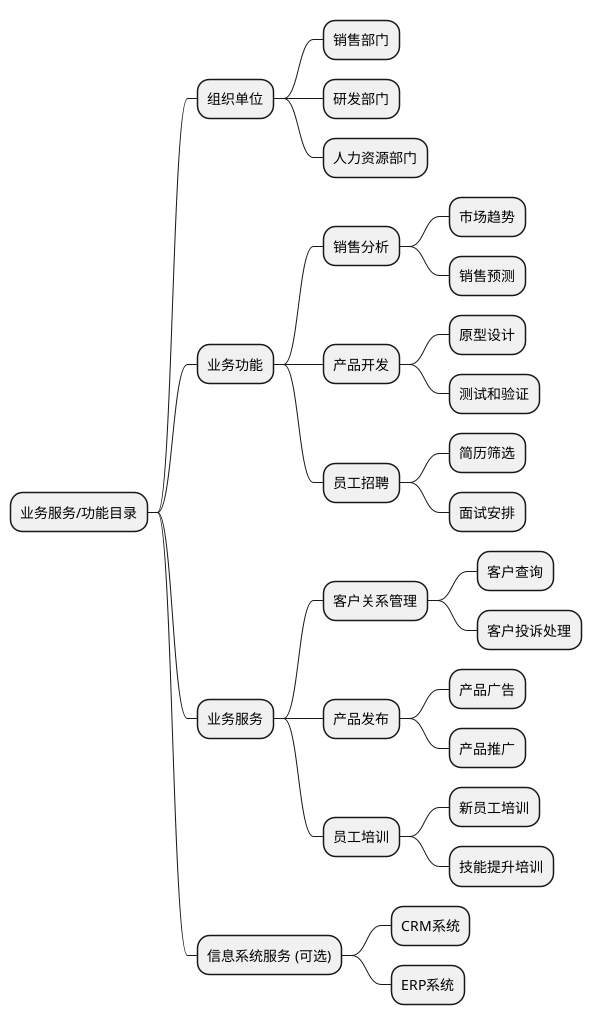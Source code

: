 @startmindmap
* 业务服务/功能目录
** 组织单位
*** 销售部门
*** 研发部门
*** 人力资源部门
** 业务功能
*** 销售分析
**** 市场趋势
**** 销售预测
*** 产品开发
**** 原型设计
**** 测试和验证
*** 员工招聘
**** 简历筛选
**** 面试安排
** 业务服务
*** 客户关系管理
**** 客户查询
**** 客户投诉处理
*** 产品发布
**** 产品广告
**** 产品推广
*** 员工培训
**** 新员工培训
**** 技能提升培训
** 信息系统服务 (可选)
*** CRM系统
*** ERP系统
@endmindmap
